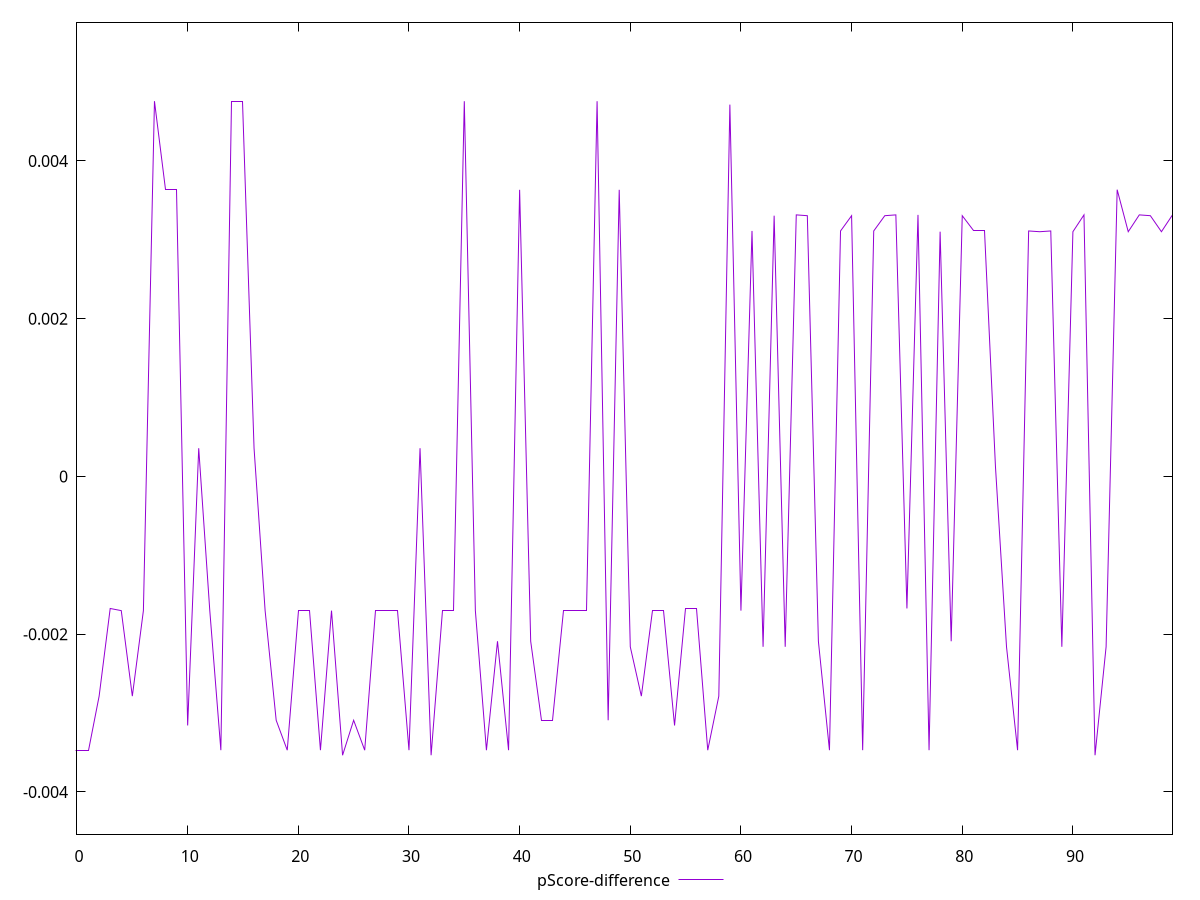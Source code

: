 reset

$pScoreDifference <<EOF
0 -0.0034701865671648395
1 -0.0034701865671648395
2 -0.00278493907145555
3 -0.0016737776258416263
4 -0.0017008933368568013
5 -0.00278493907145555
6 -0.0017008933368568013
7 0.004756921823850291
8 0.0036335714165628974
9 0.0036335714165628974
10 -0.0031565958682220167
11 0.0003579379723817229
12 -0.0017008933368568013
13 -0.0034701865671648395
14 0.004756921823850291
15 0.004756921823850291
16 0.0003579379723817229
17 -0.0017008933368568013
18 -0.003090876689515392
19 -0.0034701865671648395
20 -0.0017008933368568013
21 -0.0017008933368568013
22 -0.0034701865671648395
23 -0.0017008933368568013
24 -0.0035342237039838013
25 -0.003090876689515392
26 -0.0034701865671648395
27 -0.0017008933368568013
28 -0.0017008933368568013
29 -0.0017008933368568013
30 -0.0034701865671648395
31 0.0003579379723817229
32 -0.0035342237039838013
33 -0.0017008933368568013
34 -0.0017008933368568013
35 0.004756921823850291
36 -0.0017008933368568013
37 -0.0034701865671648395
38 -0.002089581241180565
39 -0.0034701865671648395
40 0.0036335714165628974
41 -0.002089581241180565
42 -0.003090876689515392
43 -0.003090876689515392
44 -0.0017008933368568013
45 -0.0017008933368568013
46 -0.0017008933368568013
47 0.004756921823850291
48 -0.003090876689515392
49 0.0036335714165628974
50 -0.002159766831758985
51 -0.00278493907145555
52 -0.0017008933368568013
53 -0.0017008933368568013
54 -0.0031565958682220167
55 -0.0016737776258416263
56 -0.0016737776258416263
57 -0.0034701865671648395
58 -0.00278493907145555
59 0.004713500109808172
60 -0.0017008933368568013
61 0.0031118255667967887
62 -0.002159766831758985
63 0.003305399777234652
64 -0.002159766831758985
65 0.0033156671300033635
66 0.003305399777234652
67 -0.0020895812411806207
68 -0.0034701865671648395
69 0.0031118255667967887
70 0.003305399777234652
71 -0.0034701865671648395
72 0.0031118255667967887
73 0.003305399777234652
74 0.0033156671300033635
75 -0.0016737776258416263
76 0.0033156671300033635
77 -0.0034701865671648395
78 0.0031022719549900213
79 -0.0020895812411806207
80 0.003305399777234652
81 0.0031118255667967887
82 0.0031118255667967887
83 0.0001273702765819014
84 -0.002159766831758985
85 -0.0034701865671648395
86 0.0031118255667967887
87 0.0031022719549900213
88 0.0031118255667967887
89 -0.002159766831758985
90 0.0031022719549900213
91 0.0033156671300033635
92 -0.0035342237039838013
93 -0.002159766831758985
94 0.00363510079139584
95 0.0031022719549900213
96 0.0033156671300033635
97 0.003305399777234652
98 0.0031022719549900213
99 0.0033156671300033635
EOF

set key outside below
set xrange [0:99]
set yrange [-0.004534223703983801:0.005756921823850291]
set trange [-0.004534223703983801:0.005756921823850291]
set terminal svg size 640, 500 enhanced background rgb 'white'
set output "report_00018_2021-02-10T15-25-16.877Z/cumulative-layout-shift/samples/pages+cached/pScore-difference/values.svg"

plot $pScoreDifference title "pScore-difference" with line

reset
